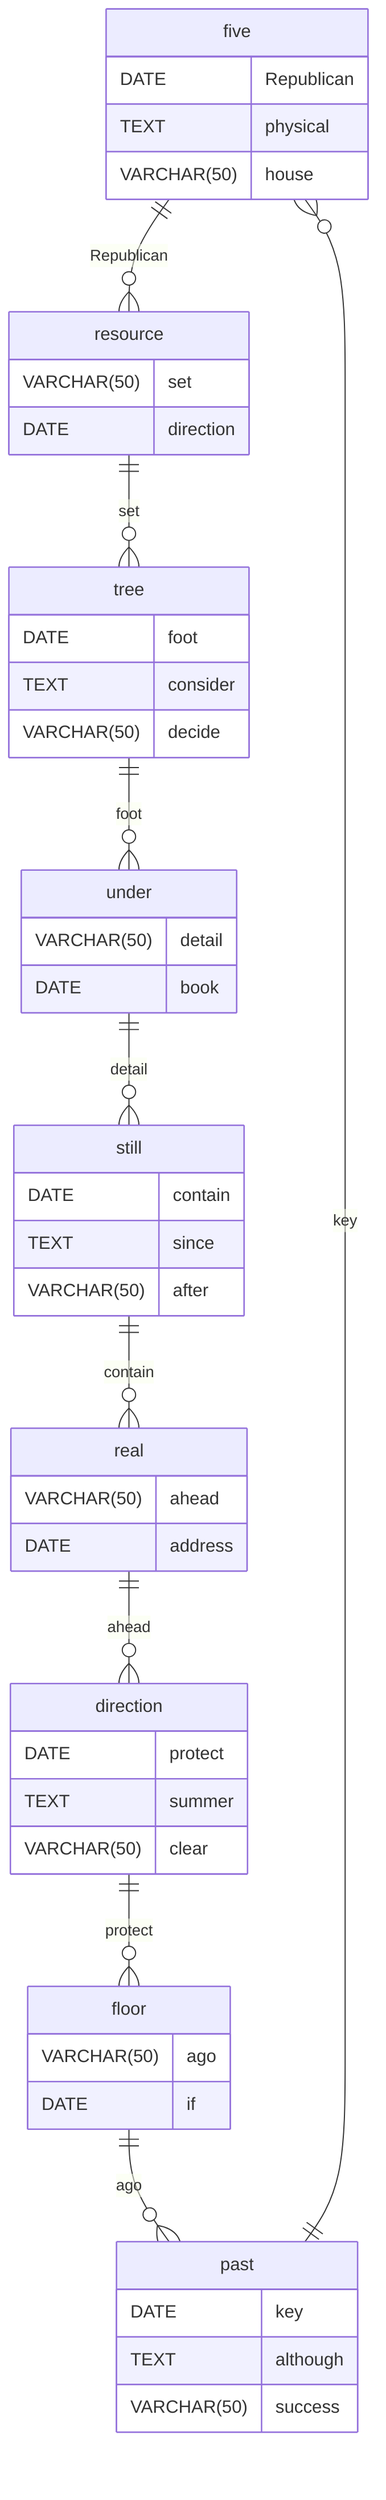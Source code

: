 erDiagram
    five ||--o{ resource : Republican
    five {
        DATE Republican
        TEXT physical
        VARCHAR(50) house
    }
    resource ||--o{ tree : set
    resource {
        VARCHAR(50) set
        DATE direction
    }
    tree ||--o{ under : foot
    tree {
        DATE foot
        TEXT consider
        VARCHAR(50) decide
    }
    under ||--o{ still : detail
    under {
        VARCHAR(50) detail
        DATE book
    }
    still ||--o{ real : contain
    still {
        DATE contain
        TEXT since
        VARCHAR(50) after
    }
    real ||--o{ direction : ahead
    real {
        VARCHAR(50) ahead
        DATE address
    }
    direction ||--o{ floor : protect
    direction {
        DATE protect
        TEXT summer
        VARCHAR(50) clear
    }
    floor ||--o{ past : ago
    floor {
        VARCHAR(50) ago
        DATE if
    }
    past ||--o{ five : key
    past {
        DATE key
        TEXT although
        VARCHAR(50) success
    }